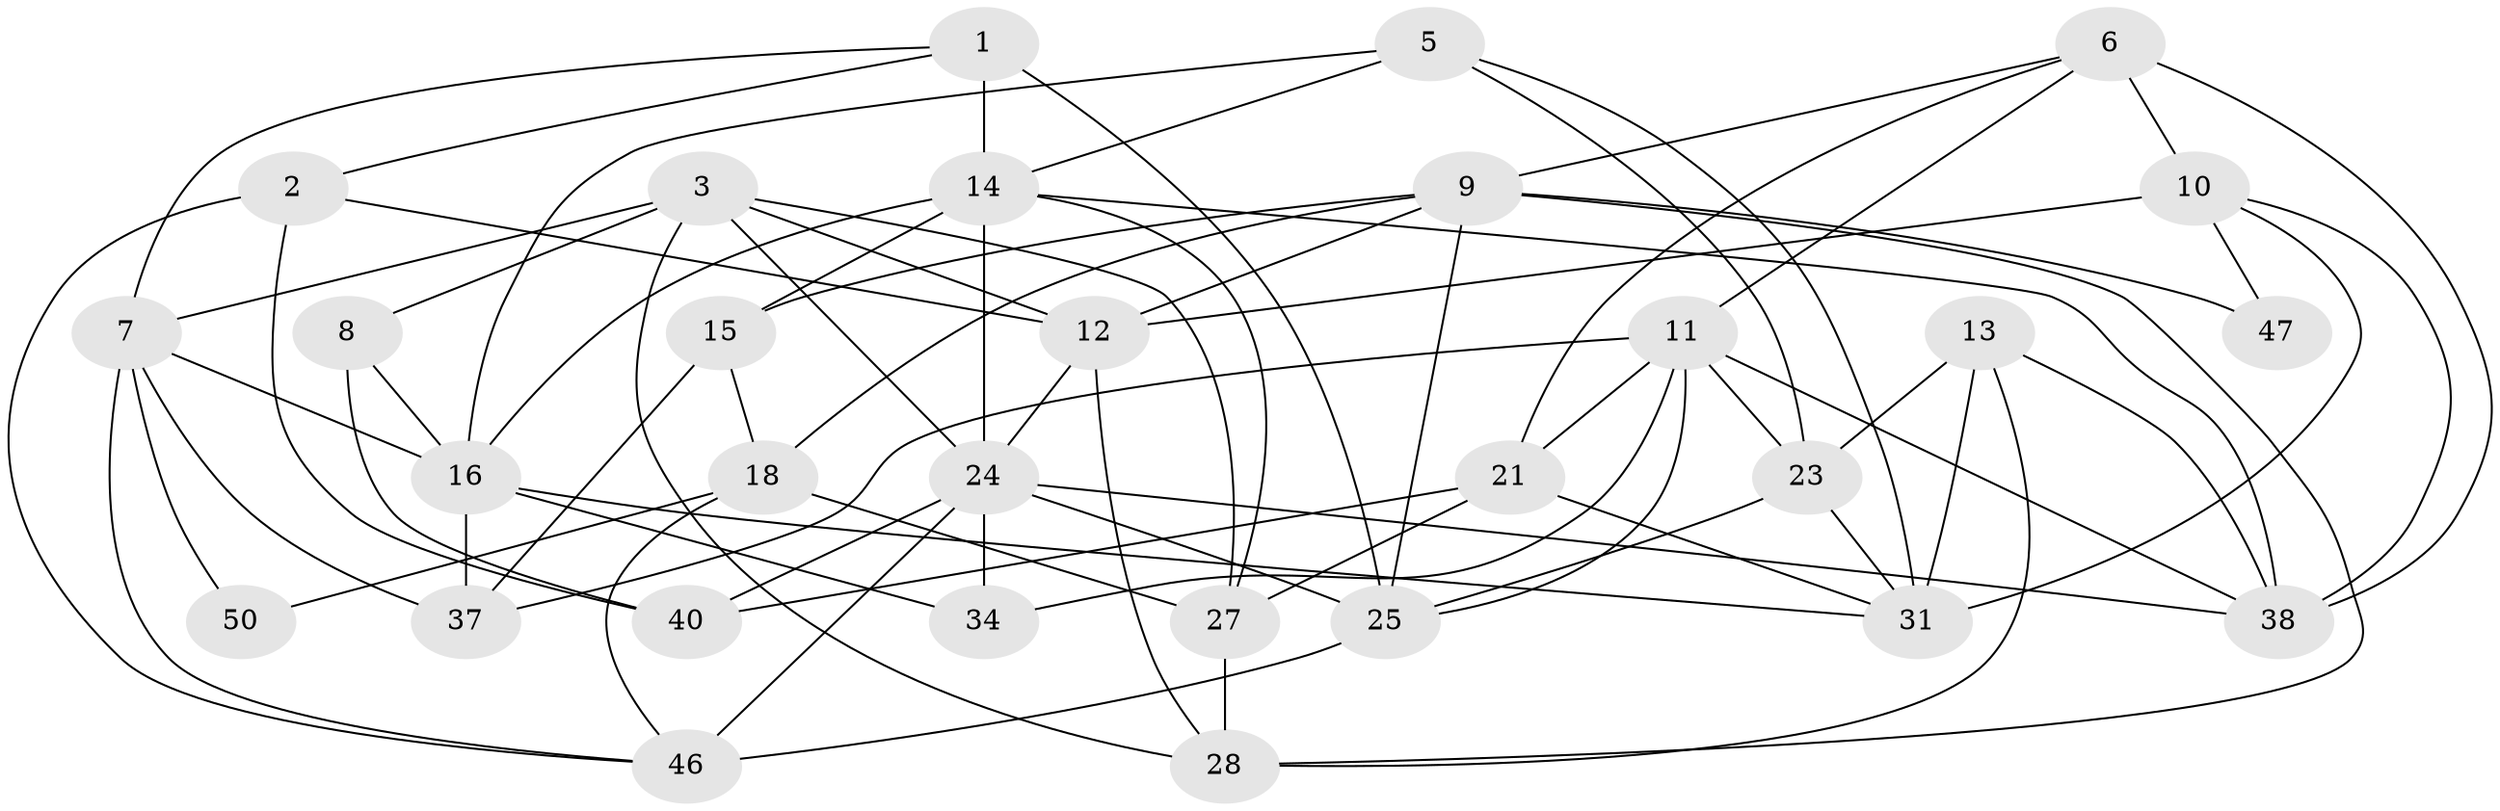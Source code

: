 // original degree distribution, {5: 0.24528301886792453, 3: 0.24528301886792453, 6: 0.07547169811320754, 4: 0.3584905660377358, 2: 0.07547169811320754}
// Generated by graph-tools (version 1.1) at 2025/41/03/06/25 10:41:54]
// undirected, 30 vertices, 75 edges
graph export_dot {
graph [start="1"]
  node [color=gray90,style=filled];
  1;
  2 [super="+33"];
  3 [super="+4"];
  5 [super="+29"];
  6 [super="+43"];
  7 [super="+26"];
  8;
  9 [super="+22"];
  10 [super="+17"];
  11 [super="+20"];
  12 [super="+45"];
  13 [super="+35"];
  14 [super="+19"];
  15;
  16 [super="+41"];
  18 [super="+32"];
  21 [super="+42"];
  23 [super="+30"];
  24 [super="+36"];
  25 [super="+48"];
  27 [super="+49"];
  28 [super="+44"];
  31 [super="+39"];
  34;
  37 [super="+53"];
  38 [super="+51"];
  40;
  46 [super="+52"];
  47;
  50;
  1 -- 7;
  1 -- 14 [weight=2];
  1 -- 2;
  1 -- 25;
  2 -- 40;
  2 -- 12;
  2 -- 46;
  3 -- 12;
  3 -- 8;
  3 -- 24;
  3 -- 28;
  3 -- 7;
  3 -- 27;
  5 -- 23;
  5 -- 14;
  5 -- 16;
  5 -- 31;
  6 -- 11;
  6 -- 9;
  6 -- 10 [weight=2];
  6 -- 38;
  6 -- 21;
  7 -- 50;
  7 -- 46;
  7 -- 37;
  7 -- 16;
  8 -- 40;
  8 -- 16;
  9 -- 25;
  9 -- 47;
  9 -- 18;
  9 -- 15;
  9 -- 12;
  9 -- 28;
  10 -- 47;
  10 -- 38;
  10 -- 12;
  10 -- 31;
  11 -- 34;
  11 -- 23;
  11 -- 38;
  11 -- 37;
  11 -- 21;
  11 -- 25;
  12 -- 28;
  12 -- 24;
  13 -- 38;
  13 -- 31 [weight=2];
  13 -- 23;
  13 -- 28;
  14 -- 27;
  14 -- 15;
  14 -- 16;
  14 -- 38;
  14 -- 24;
  15 -- 18;
  15 -- 37;
  16 -- 37;
  16 -- 34;
  16 -- 31;
  18 -- 50;
  18 -- 27;
  18 -- 46;
  21 -- 40;
  21 -- 27;
  21 -- 31;
  23 -- 31;
  23 -- 25;
  24 -- 25;
  24 -- 34;
  24 -- 46 [weight=2];
  24 -- 40;
  24 -- 38;
  25 -- 46;
  27 -- 28;
}
